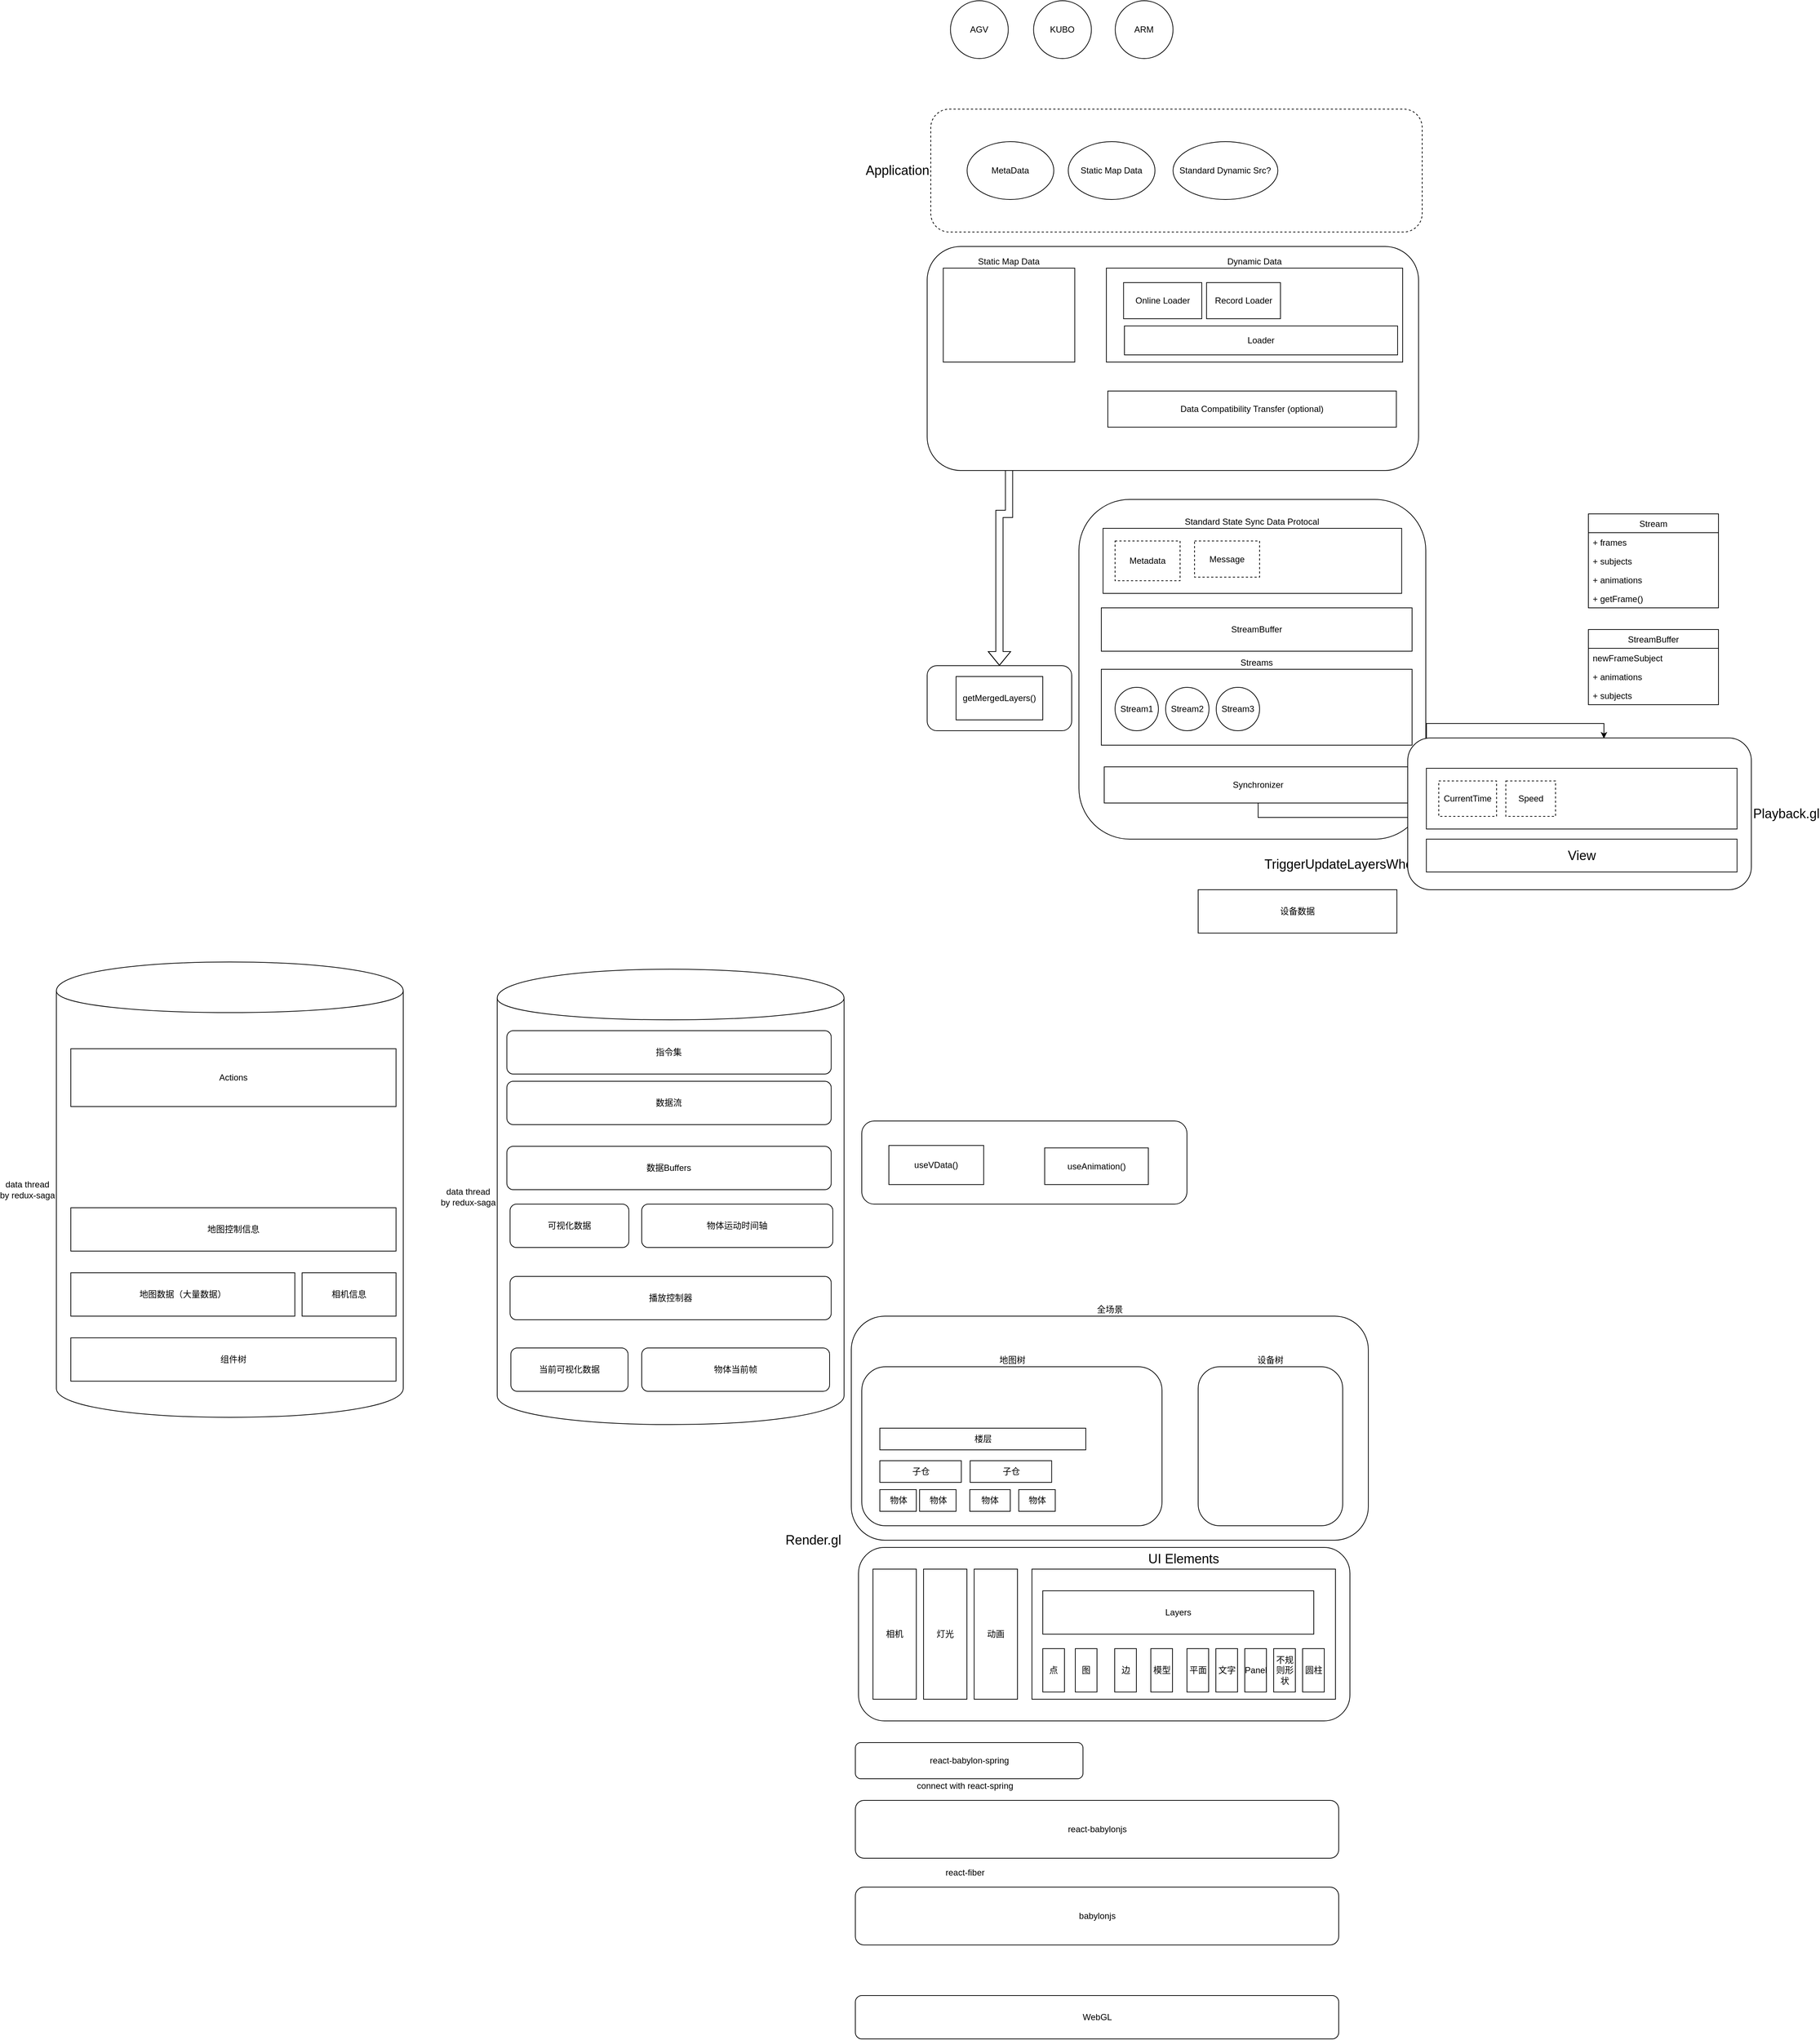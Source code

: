 <mxfile version="12.9.3" type="github">
  <diagram id="kbm905aHLV5Dr9nUJAch" name="Page-1">
    <mxGraphModel dx="3146" dy="3323" grid="1" gridSize="10" guides="1" tooltips="1" connect="1" arrows="1" fold="1" page="1" pageScale="1" pageWidth="827" pageHeight="1169" math="0" shadow="0">
      <root>
        <mxCell id="0" />
        <mxCell id="1" parent="0" />
        <mxCell id="G_mRowMAx6_Zk3fWA19y-164" value="全场景" style="rounded=1;whiteSpace=wrap;html=1;labelPosition=center;verticalLabelPosition=top;align=center;verticalAlign=bottom;" vertex="1" parent="1">
          <mxGeometry x="-420" y="260" width="715.5" height="310" as="geometry" />
        </mxCell>
        <mxCell id="Kp7RcIrqSu2gTxTqtwUE-9" value="" style="rounded=1;whiteSpace=wrap;html=1;" parent="1" vertex="1">
          <mxGeometry x="-105" y="-870" width="480" height="470" as="geometry" />
        </mxCell>
        <mxCell id="Kp7RcIrqSu2gTxTqtwUE-10" value="Dynamic data.gl" style="text;html=1;strokeColor=none;fillColor=none;align=center;verticalAlign=middle;whiteSpace=wrap;rounded=0;fontSize=18;" parent="1" vertex="1">
          <mxGeometry x="398" y="-520" width="40" height="20" as="geometry" />
        </mxCell>
        <mxCell id="Kp7RcIrqSu2gTxTqtwUE-131" style="edgeStyle=orthogonalEdgeStyle;rounded=0;orthogonalLoop=1;jettySize=auto;html=1;entryX=0.571;entryY=0.004;entryDx=0;entryDy=0;entryPerimeter=0;fontSize=12;" parent="1" source="Kp7RcIrqSu2gTxTqtwUE-38" target="Kp7RcIrqSu2gTxTqtwUE-13" edge="1">
          <mxGeometry relative="1" as="geometry" />
        </mxCell>
        <mxCell id="Kp7RcIrqSu2gTxTqtwUE-38" value="Synchronizer" style="rounded=0;whiteSpace=wrap;html=1;fillColor=#ffffff;fontSize=12;labelPosition=center;verticalLabelPosition=middle;align=center;verticalAlign=middle;" parent="1" vertex="1">
          <mxGeometry x="-70" y="-500" width="426" height="50" as="geometry" />
        </mxCell>
        <mxCell id="Kp7RcIrqSu2gTxTqtwUE-41" value="StreamBuffer" style="rounded=0;whiteSpace=wrap;html=1;fillColor=#ffffff;fontSize=12;" parent="1" vertex="1">
          <mxGeometry x="-74" y="-720" width="430" height="60" as="geometry" />
        </mxCell>
        <mxCell id="Kp7RcIrqSu2gTxTqtwUE-62" style="edgeStyle=orthogonalEdgeStyle;shape=flexArrow;rounded=0;orthogonalLoop=1;jettySize=auto;html=1;entryX=0.5;entryY=0;entryDx=0;entryDy=0;fontSize=18;" parent="1" source="Kp7RcIrqSu2gTxTqtwUE-49" target="Kp7RcIrqSu2gTxTqtwUE-61" edge="1">
          <mxGeometry relative="1" as="geometry" />
        </mxCell>
        <mxCell id="Kp7RcIrqSu2gTxTqtwUE-61" value="" style="rounded=1;whiteSpace=wrap;html=1;fillColor=#ffffff;fontSize=18;" parent="1" vertex="1">
          <mxGeometry x="-315" y="-640" width="200" height="90" as="geometry" />
        </mxCell>
        <mxCell id="Kp7RcIrqSu2gTxTqtwUE-65" value="getMergedLayers()" style="rounded=0;whiteSpace=wrap;html=1;fillColor=#ffffff;fontSize=12;" parent="1" vertex="1">
          <mxGeometry x="-275" y="-625" width="120" height="60" as="geometry" />
        </mxCell>
        <mxCell id="Kp7RcIrqSu2gTxTqtwUE-127" value="TriggerUpdateLayersWhenKeyFrames" style="text;html=1;align=center;verticalAlign=middle;resizable=0;points=[];autosize=1;fontSize=18;" parent="1" vertex="1">
          <mxGeometry x="145" y="-380" width="320" height="30" as="geometry" />
        </mxCell>
        <mxCell id="UeCTLoyQdsgvgEPBuvyG-5" value="AGV" style="ellipse;whiteSpace=wrap;html=1;aspect=fixed;" parent="1" vertex="1">
          <mxGeometry x="-282.75" y="-1560" width="80" height="80" as="geometry" />
        </mxCell>
        <mxCell id="UeCTLoyQdsgvgEPBuvyG-6" value="KUBO" style="ellipse;whiteSpace=wrap;html=1;aspect=fixed;" parent="1" vertex="1">
          <mxGeometry x="-167.75" y="-1560" width="80" height="80" as="geometry" />
        </mxCell>
        <mxCell id="UeCTLoyQdsgvgEPBuvyG-7" value="ARM" style="ellipse;whiteSpace=wrap;html=1;aspect=fixed;" parent="1" vertex="1">
          <mxGeometry x="-54.75" y="-1560" width="80" height="80" as="geometry" />
        </mxCell>
        <mxCell id="UeCTLoyQdsgvgEPBuvyG-11" value="" style="group" parent="1" vertex="1" connectable="0">
          <mxGeometry x="-310" y="-1410" width="680" height="170" as="geometry" />
        </mxCell>
        <mxCell id="Kp7RcIrqSu2gTxTqtwUE-89" value="Application" style="rounded=1;whiteSpace=wrap;html=1;dashed=1;fillColor=#ffffff;fontSize=18;labelPosition=left;verticalLabelPosition=middle;align=right;verticalAlign=middle;" parent="UeCTLoyQdsgvgEPBuvyG-11" vertex="1">
          <mxGeometry width="680" height="170" as="geometry" />
        </mxCell>
        <mxCell id="Kp7RcIrqSu2gTxTqtwUE-139" value="MetaData" style="ellipse;whiteSpace=wrap;html=1;fillColor=#ffffff;fontSize=12;" parent="UeCTLoyQdsgvgEPBuvyG-11" vertex="1">
          <mxGeometry x="50.25" y="45" width="120" height="80" as="geometry" />
        </mxCell>
        <mxCell id="Kp7RcIrqSu2gTxTqtwUE-140" value="Static Map Data" style="ellipse;whiteSpace=wrap;html=1;fillColor=#ffffff;fontSize=12;" parent="UeCTLoyQdsgvgEPBuvyG-11" vertex="1">
          <mxGeometry x="190.25" y="45" width="120" height="80" as="geometry" />
        </mxCell>
        <mxCell id="Kp7RcIrqSu2gTxTqtwUE-141" value="Standard Dynamic Src?" style="ellipse;whiteSpace=wrap;html=1;fillColor=#ffffff;fontSize=12;" parent="UeCTLoyQdsgvgEPBuvyG-11" vertex="1">
          <mxGeometry x="335.25" y="45" width="145" height="80" as="geometry" />
        </mxCell>
        <mxCell id="UeCTLoyQdsgvgEPBuvyG-12" value="" style="group" parent="1" vertex="1" connectable="0">
          <mxGeometry x="-410" y="-1220" width="775" height="310" as="geometry" />
        </mxCell>
        <mxCell id="Kp7RcIrqSu2gTxTqtwUE-11" value="" style="rounded=1;whiteSpace=wrap;html=1;" parent="UeCTLoyQdsgvgEPBuvyG-12" vertex="1">
          <mxGeometry x="95" width="680" height="310" as="geometry" />
        </mxCell>
        <mxCell id="Kp7RcIrqSu2gTxTqtwUE-49" value="Static Map Data" style="rounded=0;whiteSpace=wrap;html=1;fillColor=#ffffff;fontSize=12;labelPosition=center;verticalLabelPosition=top;align=center;verticalAlign=bottom;" parent="UeCTLoyQdsgvgEPBuvyG-12" vertex="1">
          <mxGeometry x="117.25" y="30" width="182" height="130" as="geometry" />
        </mxCell>
        <mxCell id="Kp7RcIrqSu2gTxTqtwUE-130" value="Data Compatibility Transfer (optional)" style="rounded=0;whiteSpace=wrap;html=1;fillColor=#ffffff;fontSize=12;" parent="UeCTLoyQdsgvgEPBuvyG-12" vertex="1">
          <mxGeometry x="345" y="200" width="399.25" height="50" as="geometry" />
        </mxCell>
        <mxCell id="UeCTLoyQdsgvgEPBuvyG-8" value="" style="group" parent="UeCTLoyQdsgvgEPBuvyG-12" vertex="1" connectable="0">
          <mxGeometry x="343" y="30" width="410" height="130" as="geometry" />
        </mxCell>
        <mxCell id="Kp7RcIrqSu2gTxTqtwUE-50" value="Dynamic Data&lt;br&gt;" style="rounded=0;whiteSpace=wrap;html=1;fillColor=#ffffff;fontSize=12;labelPosition=center;verticalLabelPosition=top;align=center;verticalAlign=bottom;" parent="UeCTLoyQdsgvgEPBuvyG-8" vertex="1">
          <mxGeometry width="410" height="130" as="geometry" />
        </mxCell>
        <mxCell id="Kp7RcIrqSu2gTxTqtwUE-74" value="Online Loader" style="rounded=0;whiteSpace=wrap;html=1;fillColor=#ffffff;fontSize=12;" parent="UeCTLoyQdsgvgEPBuvyG-8" vertex="1">
          <mxGeometry x="23.75" y="20" width="108.25" height="50" as="geometry" />
        </mxCell>
        <mxCell id="Kp7RcIrqSu2gTxTqtwUE-75" value="Record Loader" style="rounded=0;whiteSpace=wrap;html=1;fillColor=#ffffff;fontSize=12;" parent="UeCTLoyQdsgvgEPBuvyG-8" vertex="1">
          <mxGeometry x="138.63" y="20" width="102.25" height="50" as="geometry" />
        </mxCell>
        <mxCell id="Kp7RcIrqSu2gTxTqtwUE-81" value="Loader" style="rounded=0;whiteSpace=wrap;html=1;fillColor=#ffffff;fontSize=12;" parent="UeCTLoyQdsgvgEPBuvyG-8" vertex="1">
          <mxGeometry x="25" y="80" width="378" height="40" as="geometry" />
        </mxCell>
        <mxCell id="UeCTLoyQdsgvgEPBuvyG-13" value="" style="group" parent="1" vertex="1" connectable="0">
          <mxGeometry x="-71.62" y="-830" width="413.25" height="90" as="geometry" />
        </mxCell>
        <mxCell id="UeCTLoyQdsgvgEPBuvyG-3" value="Standard State Sync Data Protocal" style="rounded=0;whiteSpace=wrap;html=1;fillColor=#ffffff;fontSize=12;labelPosition=center;verticalLabelPosition=top;align=center;verticalAlign=bottom;" parent="UeCTLoyQdsgvgEPBuvyG-13" vertex="1">
          <mxGeometry width="413.25" height="90" as="geometry" />
        </mxCell>
        <mxCell id="Kp7RcIrqSu2gTxTqtwUE-86" value="Metadata" style="rounded=0;whiteSpace=wrap;html=1;fillColor=#ffffff;fontSize=12;dashed=1;" parent="UeCTLoyQdsgvgEPBuvyG-13" vertex="1">
          <mxGeometry x="16.62" y="17.5" width="90" height="55" as="geometry" />
        </mxCell>
        <mxCell id="Kp7RcIrqSu2gTxTqtwUE-87" value="Message" style="rounded=0;whiteSpace=wrap;html=1;dashed=1;fillColor=#ffffff;fontSize=12;labelPosition=center;verticalLabelPosition=middle;align=center;verticalAlign=middle;" parent="UeCTLoyQdsgvgEPBuvyG-13" vertex="1">
          <mxGeometry x="126.62" y="17.5" width="90" height="50" as="geometry" />
        </mxCell>
        <mxCell id="UeCTLoyQdsgvgEPBuvyG-14" value="Streams" style="rounded=0;whiteSpace=wrap;html=1;fillColor=#ffffff;fontSize=12;labelPosition=center;verticalLabelPosition=top;align=center;verticalAlign=bottom;" parent="1" vertex="1">
          <mxGeometry x="-74" y="-635" width="430" height="105" as="geometry" />
        </mxCell>
        <mxCell id="UeCTLoyQdsgvgEPBuvyG-15" value="Stream1" style="ellipse;whiteSpace=wrap;html=1;aspect=fixed;" parent="1" vertex="1">
          <mxGeometry x="-55" y="-610" width="60" height="60" as="geometry" />
        </mxCell>
        <mxCell id="UeCTLoyQdsgvgEPBuvyG-16" value="Stream2" style="ellipse;whiteSpace=wrap;html=1;aspect=fixed;" parent="1" vertex="1">
          <mxGeometry x="15" y="-610" width="60" height="60" as="geometry" />
        </mxCell>
        <mxCell id="UeCTLoyQdsgvgEPBuvyG-17" value="Stream3" style="ellipse;whiteSpace=wrap;html=1;aspect=fixed;" parent="1" vertex="1">
          <mxGeometry x="85" y="-610" width="60" height="60" as="geometry" />
        </mxCell>
        <mxCell id="UeCTLoyQdsgvgEPBuvyG-18" value="" style="group" parent="1" vertex="1" connectable="0">
          <mxGeometry x="350" y="-540" width="475.5" height="210" as="geometry" />
        </mxCell>
        <mxCell id="Kp7RcIrqSu2gTxTqtwUE-13" value="Playback.gl" style="rounded=1;whiteSpace=wrap;html=1;labelPosition=right;verticalLabelPosition=middle;align=left;verticalAlign=middle;fontSize=18;" parent="UeCTLoyQdsgvgEPBuvyG-18" vertex="1">
          <mxGeometry width="475.5" height="210" as="geometry" />
        </mxCell>
        <mxCell id="Kp7RcIrqSu2gTxTqtwUE-124" value="View" style="rounded=0;whiteSpace=wrap;html=1;fillColor=#ffffff;fontSize=18;" parent="UeCTLoyQdsgvgEPBuvyG-18" vertex="1">
          <mxGeometry x="25.75" y="140" width="430" height="45.5" as="geometry" />
        </mxCell>
        <mxCell id="Kp7RcIrqSu2gTxTqtwUE-138" value="" style="group;labelPosition=center;verticalLabelPosition=top;align=center;verticalAlign=bottom;" parent="UeCTLoyQdsgvgEPBuvyG-18" vertex="1" connectable="0">
          <mxGeometry x="25.75" y="42" width="430" height="84" as="geometry" />
        </mxCell>
        <mxCell id="Kp7RcIrqSu2gTxTqtwUE-134" value="" style="rounded=0;whiteSpace=wrap;html=1;fillColor=#ffffff;fontSize=12;" parent="Kp7RcIrqSu2gTxTqtwUE-138" vertex="1">
          <mxGeometry width="430" height="84" as="geometry" />
        </mxCell>
        <mxCell id="Kp7RcIrqSu2gTxTqtwUE-137" value="" style="group" parent="Kp7RcIrqSu2gTxTqtwUE-138" vertex="1" connectable="0">
          <mxGeometry x="17.2" y="17.5" width="147.92" height="49" as="geometry" />
        </mxCell>
        <mxCell id="Kp7RcIrqSu2gTxTqtwUE-135" value="CurrentTime" style="rounded=0;whiteSpace=wrap;html=1;fillColor=#ffffff;fontSize=12;dashed=1;" parent="Kp7RcIrqSu2gTxTqtwUE-137" vertex="1">
          <mxGeometry width="80" height="49" as="geometry" />
        </mxCell>
        <mxCell id="Kp7RcIrqSu2gTxTqtwUE-136" value="Speed" style="rounded=0;whiteSpace=wrap;html=1;fillColor=#ffffff;fontSize=12;dashed=1;" parent="Kp7RcIrqSu2gTxTqtwUE-138" vertex="1">
          <mxGeometry x="110" y="17.5" width="68.8" height="49" as="geometry" />
        </mxCell>
        <mxCell id="UeCTLoyQdsgvgEPBuvyG-19" value="" style="group" parent="1" vertex="1" connectable="0">
          <mxGeometry x="-490" y="510" width="760" height="310" as="geometry" />
        </mxCell>
        <mxCell id="Kp7RcIrqSu2gTxTqtwUE-7" value="" style="rounded=1;whiteSpace=wrap;html=1;" parent="UeCTLoyQdsgvgEPBuvyG-19" vertex="1">
          <mxGeometry x="80" y="70" width="680" height="240" as="geometry" />
        </mxCell>
        <mxCell id="Kp7RcIrqSu2gTxTqtwUE-8" value="Render.gl" style="text;html=1;strokeColor=none;fillColor=none;align=center;verticalAlign=middle;whiteSpace=wrap;rounded=0;fontSize=18;" parent="UeCTLoyQdsgvgEPBuvyG-19" vertex="1">
          <mxGeometry y="50" width="35" height="20" as="geometry" />
        </mxCell>
        <mxCell id="Kp7RcIrqSu2gTxTqtwUE-17" value="相机" style="rounded=0;whiteSpace=wrap;html=1;fontSize=12;" parent="UeCTLoyQdsgvgEPBuvyG-19" vertex="1">
          <mxGeometry x="100" y="100" width="60" height="180" as="geometry" />
        </mxCell>
        <mxCell id="Kp7RcIrqSu2gTxTqtwUE-18" value="灯光" style="rounded=0;whiteSpace=wrap;html=1;fontSize=12;" parent="UeCTLoyQdsgvgEPBuvyG-19" vertex="1">
          <mxGeometry x="170" y="100" width="60" height="180" as="geometry" />
        </mxCell>
        <mxCell id="Kp7RcIrqSu2gTxTqtwUE-21" value="UI Elements" style="rounded=0;whiteSpace=wrap;html=1;fontSize=18;labelPosition=center;verticalLabelPosition=top;align=center;verticalAlign=bottom;" parent="UeCTLoyQdsgvgEPBuvyG-19" vertex="1">
          <mxGeometry x="320" y="100" width="420" height="180" as="geometry" />
        </mxCell>
        <mxCell id="Kp7RcIrqSu2gTxTqtwUE-28" value="图" style="rounded=0;whiteSpace=wrap;html=1;fontSize=12;" parent="UeCTLoyQdsgvgEPBuvyG-19" vertex="1">
          <mxGeometry x="380" y="210" width="30" height="60" as="geometry" />
        </mxCell>
        <mxCell id="Kp7RcIrqSu2gTxTqtwUE-29" value="边" style="rounded=0;whiteSpace=wrap;html=1;fontSize=12;" parent="UeCTLoyQdsgvgEPBuvyG-19" vertex="1">
          <mxGeometry x="434.5" y="210" width="30" height="60" as="geometry" />
        </mxCell>
        <mxCell id="Kp7RcIrqSu2gTxTqtwUE-32" value="模型" style="rounded=0;whiteSpace=wrap;html=1;fontSize=12;" parent="UeCTLoyQdsgvgEPBuvyG-19" vertex="1">
          <mxGeometry x="484.5" y="210" width="30" height="60" as="geometry" />
        </mxCell>
        <mxCell id="Kp7RcIrqSu2gTxTqtwUE-37" value="点" style="rounded=0;whiteSpace=wrap;html=1;fontSize=12;" parent="UeCTLoyQdsgvgEPBuvyG-19" vertex="1">
          <mxGeometry x="335" y="210" width="30" height="60" as="geometry" />
        </mxCell>
        <mxCell id="Kp7RcIrqSu2gTxTqtwUE-111" value="动画" style="rounded=0;whiteSpace=wrap;html=1;fontSize=12;" parent="UeCTLoyQdsgvgEPBuvyG-19" vertex="1">
          <mxGeometry x="240" y="100" width="60" height="180" as="geometry" />
        </mxCell>
        <mxCell id="G_mRowMAx6_Zk3fWA19y-62" value="平面" style="rounded=0;whiteSpace=wrap;html=1;fontSize=12;" vertex="1" parent="UeCTLoyQdsgvgEPBuvyG-19">
          <mxGeometry x="534.5" y="210" width="30" height="60" as="geometry" />
        </mxCell>
        <mxCell id="G_mRowMAx6_Zk3fWA19y-63" value="文字" style="rounded=0;whiteSpace=wrap;html=1;fontSize=12;" vertex="1" parent="UeCTLoyQdsgvgEPBuvyG-19">
          <mxGeometry x="574.5" y="210" width="30" height="60" as="geometry" />
        </mxCell>
        <mxCell id="G_mRowMAx6_Zk3fWA19y-81" value="Panel" style="rounded=0;whiteSpace=wrap;html=1;fontSize=12;" vertex="1" parent="UeCTLoyQdsgvgEPBuvyG-19">
          <mxGeometry x="614.5" y="210" width="30" height="60" as="geometry" />
        </mxCell>
        <mxCell id="G_mRowMAx6_Zk3fWA19y-82" value="不规则形状" style="rounded=0;whiteSpace=wrap;html=1;fontSize=12;" vertex="1" parent="UeCTLoyQdsgvgEPBuvyG-19">
          <mxGeometry x="654.5" y="210" width="30" height="60" as="geometry" />
        </mxCell>
        <mxCell id="G_mRowMAx6_Zk3fWA19y-86" value="Layers" style="rounded=0;whiteSpace=wrap;html=1;fontSize=12;" vertex="1" parent="UeCTLoyQdsgvgEPBuvyG-19">
          <mxGeometry x="335" y="130" width="375" height="60" as="geometry" />
        </mxCell>
        <mxCell id="G_mRowMAx6_Zk3fWA19y-106" value="圆柱" style="rounded=0;whiteSpace=wrap;html=1;fontSize=12;" vertex="1" parent="UeCTLoyQdsgvgEPBuvyG-19">
          <mxGeometry x="694.5" y="210" width="30" height="60" as="geometry" />
        </mxCell>
        <mxCell id="UeCTLoyQdsgvgEPBuvyG-20" value="Stream" style="swimlane;fontStyle=0;childLayout=stackLayout;horizontal=1;startSize=26;fillColor=none;horizontalStack=0;resizeParent=1;resizeParentMax=0;resizeLast=0;collapsible=1;marginBottom=0;" parent="1" vertex="1">
          <mxGeometry x="600" y="-850" width="180" height="130" as="geometry" />
        </mxCell>
        <mxCell id="UeCTLoyQdsgvgEPBuvyG-21" value="+ frames&#xa;" style="text;strokeColor=none;fillColor=none;align=left;verticalAlign=top;spacingLeft=4;spacingRight=4;overflow=hidden;rotatable=0;points=[[0,0.5],[1,0.5]];portConstraint=eastwest;" parent="UeCTLoyQdsgvgEPBuvyG-20" vertex="1">
          <mxGeometry y="26" width="180" height="26" as="geometry" />
        </mxCell>
        <mxCell id="UeCTLoyQdsgvgEPBuvyG-32" value="+ subjects" style="text;strokeColor=none;fillColor=none;align=left;verticalAlign=top;spacingLeft=4;spacingRight=4;overflow=hidden;rotatable=0;points=[[0,0.5],[1,0.5]];portConstraint=eastwest;" parent="UeCTLoyQdsgvgEPBuvyG-20" vertex="1">
          <mxGeometry y="52" width="180" height="26" as="geometry" />
        </mxCell>
        <mxCell id="UeCTLoyQdsgvgEPBuvyG-22" value="+ animations" style="text;strokeColor=none;fillColor=none;align=left;verticalAlign=top;spacingLeft=4;spacingRight=4;overflow=hidden;rotatable=0;points=[[0,0.5],[1,0.5]];portConstraint=eastwest;" parent="UeCTLoyQdsgvgEPBuvyG-20" vertex="1">
          <mxGeometry y="78" width="180" height="26" as="geometry" />
        </mxCell>
        <mxCell id="UeCTLoyQdsgvgEPBuvyG-27" value="+ getFrame()" style="text;strokeColor=none;fillColor=none;align=left;verticalAlign=top;spacingLeft=4;spacingRight=4;overflow=hidden;rotatable=0;points=[[0,0.5],[1,0.5]];portConstraint=eastwest;" parent="UeCTLoyQdsgvgEPBuvyG-20" vertex="1">
          <mxGeometry y="104" width="180" height="26" as="geometry" />
        </mxCell>
        <mxCell id="UeCTLoyQdsgvgEPBuvyG-28" value="StreamBuffer" style="swimlane;fontStyle=0;childLayout=stackLayout;horizontal=1;startSize=26;fillColor=none;horizontalStack=0;resizeParent=1;resizeParentMax=0;resizeLast=0;collapsible=1;marginBottom=0;" parent="1" vertex="1">
          <mxGeometry x="600" y="-690" width="180" height="104" as="geometry" />
        </mxCell>
        <mxCell id="UeCTLoyQdsgvgEPBuvyG-29" value="newFrameSubject" style="text;strokeColor=none;fillColor=none;align=left;verticalAlign=top;spacingLeft=4;spacingRight=4;overflow=hidden;rotatable=0;points=[[0,0.5],[1,0.5]];portConstraint=eastwest;" parent="UeCTLoyQdsgvgEPBuvyG-28" vertex="1">
          <mxGeometry y="26" width="180" height="26" as="geometry" />
        </mxCell>
        <mxCell id="UeCTLoyQdsgvgEPBuvyG-30" value="+ animations" style="text;strokeColor=none;fillColor=none;align=left;verticalAlign=top;spacingLeft=4;spacingRight=4;overflow=hidden;rotatable=0;points=[[0,0.5],[1,0.5]];portConstraint=eastwest;" parent="UeCTLoyQdsgvgEPBuvyG-28" vertex="1">
          <mxGeometry y="52" width="180" height="26" as="geometry" />
        </mxCell>
        <mxCell id="UeCTLoyQdsgvgEPBuvyG-31" value="+ subjects" style="text;strokeColor=none;fillColor=none;align=left;verticalAlign=top;spacingLeft=4;spacingRight=4;overflow=hidden;rotatable=0;points=[[0,0.5],[1,0.5]];portConstraint=eastwest;" parent="UeCTLoyQdsgvgEPBuvyG-28" vertex="1">
          <mxGeometry y="78" width="180" height="26" as="geometry" />
        </mxCell>
        <mxCell id="G_mRowMAx6_Zk3fWA19y-39" value="react-babylonjs" style="rounded=1;whiteSpace=wrap;html=1;" vertex="1" parent="1">
          <mxGeometry x="-414.37" y="930" width="668.87" height="80" as="geometry" />
        </mxCell>
        <mxCell id="G_mRowMAx6_Zk3fWA19y-40" value="react-babylon-spring" style="rounded=1;whiteSpace=wrap;html=1;" vertex="1" parent="1">
          <mxGeometry x="-414.37" y="850" width="315" height="50" as="geometry" />
        </mxCell>
        <mxCell id="G_mRowMAx6_Zk3fWA19y-41" value="babylonjs" style="rounded=1;whiteSpace=wrap;html=1;" vertex="1" parent="1">
          <mxGeometry x="-414.37" y="1050" width="668.87" height="80" as="geometry" />
        </mxCell>
        <mxCell id="G_mRowMAx6_Zk3fWA19y-43" value="WebGL" style="rounded=1;whiteSpace=wrap;html=1;" vertex="1" parent="1">
          <mxGeometry x="-414.37" y="1200" width="668.87" height="60" as="geometry" />
        </mxCell>
        <mxCell id="G_mRowMAx6_Zk3fWA19y-64" value="react-fiber" style="text;html=1;align=center;verticalAlign=middle;resizable=0;points=[];autosize=1;" vertex="1" parent="1">
          <mxGeometry x="-298.25" y="1020" width="70" height="20" as="geometry" />
        </mxCell>
        <mxCell id="G_mRowMAx6_Zk3fWA19y-85" value="connect with react-spring" style="text;html=1;align=center;verticalAlign=middle;resizable=0;points=[];autosize=1;" vertex="1" parent="1">
          <mxGeometry x="-338.25" y="900" width="150" height="20" as="geometry" />
        </mxCell>
        <mxCell id="G_mRowMAx6_Zk3fWA19y-111" value="设备树" style="rounded=1;whiteSpace=wrap;html=1;labelPosition=center;verticalLabelPosition=top;align=center;verticalAlign=bottom;" vertex="1" parent="1">
          <mxGeometry x="60" y="330" width="200" height="220" as="geometry" />
        </mxCell>
        <mxCell id="G_mRowMAx6_Zk3fWA19y-112" value="设备数据" style="rounded=0;whiteSpace=wrap;html=1;fontSize=12;" vertex="1" parent="1">
          <mxGeometry x="60" y="-330" width="275" height="60" as="geometry" />
        </mxCell>
        <mxCell id="G_mRowMAx6_Zk3fWA19y-153" value="" style="group" vertex="1" connectable="0" parent="1">
          <mxGeometry x="-1520" y="-230" width="480" height="630" as="geometry" />
        </mxCell>
        <mxCell id="G_mRowMAx6_Zk3fWA19y-114" value="&lt;div style=&quot;text-align: center&quot;&gt;&lt;span&gt;data thread&lt;/span&gt;&lt;/div&gt;&lt;div style=&quot;text-align: center&quot;&gt;&lt;span&gt;by redux-saga&lt;/span&gt;&lt;/div&gt;" style="shape=cylinder;whiteSpace=wrap;html=1;boundedLbl=1;backgroundOutline=1;labelPosition=left;verticalLabelPosition=middle;align=right;verticalAlign=middle;" vertex="1" parent="G_mRowMAx6_Zk3fWA19y-153">
          <mxGeometry width="480" height="630" as="geometry" />
        </mxCell>
        <mxCell id="G_mRowMAx6_Zk3fWA19y-110" value="地图数据（大量数据）" style="rounded=0;whiteSpace=wrap;html=1;fontSize=12;" vertex="1" parent="G_mRowMAx6_Zk3fWA19y-153">
          <mxGeometry x="20" y="430" width="310" height="60" as="geometry" />
        </mxCell>
        <mxCell id="G_mRowMAx6_Zk3fWA19y-117" value="组件树" style="rounded=0;whiteSpace=wrap;html=1;fontSize=12;" vertex="1" parent="G_mRowMAx6_Zk3fWA19y-153">
          <mxGeometry x="20" y="520" width="450" height="60" as="geometry" />
        </mxCell>
        <mxCell id="G_mRowMAx6_Zk3fWA19y-119" value="Actions" style="rounded=0;whiteSpace=wrap;html=1;" vertex="1" parent="G_mRowMAx6_Zk3fWA19y-153">
          <mxGeometry x="20" y="120" width="450" height="80" as="geometry" />
        </mxCell>
        <mxCell id="G_mRowMAx6_Zk3fWA19y-120" value="相机信息" style="rounded=0;whiteSpace=wrap;html=1;fontSize=12;" vertex="1" parent="G_mRowMAx6_Zk3fWA19y-153">
          <mxGeometry x="340" y="430" width="130" height="60" as="geometry" />
        </mxCell>
        <mxCell id="G_mRowMAx6_Zk3fWA19y-121" value="地图控制信息" style="rounded=0;whiteSpace=wrap;html=1;fontSize=12;" vertex="1" parent="G_mRowMAx6_Zk3fWA19y-153">
          <mxGeometry x="20" y="340" width="450" height="60" as="geometry" />
        </mxCell>
        <mxCell id="G_mRowMAx6_Zk3fWA19y-154" value="" style="group" vertex="1" connectable="0" parent="1">
          <mxGeometry x="-910" y="-220" width="480" height="630" as="geometry" />
        </mxCell>
        <mxCell id="G_mRowMAx6_Zk3fWA19y-127" value="&lt;div style=&quot;text-align: center&quot;&gt;&lt;span&gt;data thread&lt;/span&gt;&lt;/div&gt;&lt;div style=&quot;text-align: center&quot;&gt;&lt;span&gt;by redux-saga&lt;/span&gt;&lt;/div&gt;" style="shape=cylinder;whiteSpace=wrap;html=1;boundedLbl=1;backgroundOutline=1;labelPosition=left;verticalLabelPosition=middle;align=right;verticalAlign=middle;" vertex="1" parent="G_mRowMAx6_Zk3fWA19y-154">
          <mxGeometry width="480" height="630" as="geometry" />
        </mxCell>
        <mxCell id="G_mRowMAx6_Zk3fWA19y-128" value="数据流" style="rounded=1;whiteSpace=wrap;html=1;" vertex="1" parent="G_mRowMAx6_Zk3fWA19y-154">
          <mxGeometry x="13.35" y="155" width="448.87" height="60" as="geometry" />
        </mxCell>
        <mxCell id="G_mRowMAx6_Zk3fWA19y-129" value="数据Buffers" style="rounded=1;whiteSpace=wrap;html=1;" vertex="1" parent="G_mRowMAx6_Zk3fWA19y-154">
          <mxGeometry x="13.35" y="245" width="448.87" height="60" as="geometry" />
        </mxCell>
        <mxCell id="G_mRowMAx6_Zk3fWA19y-131" value="物体运动时间轴" style="rounded=1;whiteSpace=wrap;html=1;" vertex="1" parent="G_mRowMAx6_Zk3fWA19y-154">
          <mxGeometry x="200" y="325" width="264.44" height="60" as="geometry" />
        </mxCell>
        <mxCell id="G_mRowMAx6_Zk3fWA19y-132" value="可视化数据" style="rounded=1;whiteSpace=wrap;html=1;" vertex="1" parent="G_mRowMAx6_Zk3fWA19y-154">
          <mxGeometry x="17.79" y="325" width="164.43" height="60" as="geometry" />
        </mxCell>
        <mxCell id="G_mRowMAx6_Zk3fWA19y-135" value="播放控制器" style="rounded=1;whiteSpace=wrap;html=1;" vertex="1" parent="G_mRowMAx6_Zk3fWA19y-154">
          <mxGeometry x="17.79" y="425" width="444.43" height="60" as="geometry" />
        </mxCell>
        <mxCell id="G_mRowMAx6_Zk3fWA19y-136" value="当前可视化数据" style="rounded=1;whiteSpace=wrap;html=1;" vertex="1" parent="G_mRowMAx6_Zk3fWA19y-154">
          <mxGeometry x="18.9" y="524" width="162.21" height="60" as="geometry" />
        </mxCell>
        <mxCell id="G_mRowMAx6_Zk3fWA19y-137" value="物体当前帧" style="rounded=1;whiteSpace=wrap;html=1;" vertex="1" parent="G_mRowMAx6_Zk3fWA19y-154">
          <mxGeometry x="200" y="524" width="260" height="60" as="geometry" />
        </mxCell>
        <mxCell id="G_mRowMAx6_Zk3fWA19y-138" value="指令集" style="rounded=1;whiteSpace=wrap;html=1;" vertex="1" parent="G_mRowMAx6_Zk3fWA19y-154">
          <mxGeometry x="13.35" y="85" width="448.87" height="60" as="geometry" />
        </mxCell>
        <mxCell id="G_mRowMAx6_Zk3fWA19y-155" value="Hooks" style="group" vertex="1" connectable="0" parent="1">
          <mxGeometry x="-405.5" y="-10" width="450" height="115" as="geometry" />
        </mxCell>
        <mxCell id="G_mRowMAx6_Zk3fWA19y-149" value="" style="rounded=1;whiteSpace=wrap;html=1;" vertex="1" parent="G_mRowMAx6_Zk3fWA19y-155">
          <mxGeometry width="450" height="115" as="geometry" />
        </mxCell>
        <mxCell id="G_mRowMAx6_Zk3fWA19y-150" value="useAnimation()" style="rounded=0;whiteSpace=wrap;html=1;" vertex="1" parent="G_mRowMAx6_Zk3fWA19y-155">
          <mxGeometry x="253.125" y="37.206" width="143.438" height="50.735" as="geometry" />
        </mxCell>
        <mxCell id="G_mRowMAx6_Zk3fWA19y-151" value="useVData()" style="rounded=0;whiteSpace=wrap;html=1;" vertex="1" parent="G_mRowMAx6_Zk3fWA19y-155">
          <mxGeometry x="37.509" y="33.824" width="131.241" height="54.118" as="geometry" />
        </mxCell>
        <mxCell id="G_mRowMAx6_Zk3fWA19y-165" value="" style="group" vertex="1" connectable="0" parent="1">
          <mxGeometry x="-405.5" y="330" width="415.5" height="220" as="geometry" />
        </mxCell>
        <mxCell id="G_mRowMAx6_Zk3fWA19y-107" value="地图树" style="rounded=1;whiteSpace=wrap;html=1;labelPosition=center;verticalLabelPosition=top;align=center;verticalAlign=bottom;" vertex="1" parent="G_mRowMAx6_Zk3fWA19y-165">
          <mxGeometry width="415.5" height="220" as="geometry" />
        </mxCell>
        <mxCell id="Kp7RcIrqSu2gTxTqtwUE-27" value="楼层" style="rounded=0;whiteSpace=wrap;html=1;fontSize=12;" parent="G_mRowMAx6_Zk3fWA19y-165" vertex="1">
          <mxGeometry x="25" y="85" width="285" height="30" as="geometry" />
        </mxCell>
        <mxCell id="Kp7RcIrqSu2gTxTqtwUE-30" value="子仓" style="rounded=0;whiteSpace=wrap;html=1;fontSize=12;" parent="G_mRowMAx6_Zk3fWA19y-165" vertex="1">
          <mxGeometry x="25" y="130" width="112.75" height="30" as="geometry" />
        </mxCell>
        <mxCell id="G_mRowMAx6_Zk3fWA19y-113" value="子仓" style="rounded=0;whiteSpace=wrap;html=1;fontSize=12;" vertex="1" parent="G_mRowMAx6_Zk3fWA19y-165">
          <mxGeometry x="150" y="130" width="112.75" height="30" as="geometry" />
        </mxCell>
        <mxCell id="G_mRowMAx6_Zk3fWA19y-140" value="物体" style="rounded=0;whiteSpace=wrap;html=1;fontSize=12;" vertex="1" parent="G_mRowMAx6_Zk3fWA19y-165">
          <mxGeometry x="25" y="170" width="50.5" height="30" as="geometry" />
        </mxCell>
        <mxCell id="G_mRowMAx6_Zk3fWA19y-141" value="物体" style="rounded=0;whiteSpace=wrap;html=1;fontSize=12;" vertex="1" parent="G_mRowMAx6_Zk3fWA19y-165">
          <mxGeometry x="80" y="170" width="50.5" height="30" as="geometry" />
        </mxCell>
        <mxCell id="G_mRowMAx6_Zk3fWA19y-142" value="物体" style="rounded=0;whiteSpace=wrap;html=1;fontSize=12;" vertex="1" parent="G_mRowMAx6_Zk3fWA19y-165">
          <mxGeometry x="149.5" y="170" width="56" height="30" as="geometry" />
        </mxCell>
        <mxCell id="G_mRowMAx6_Zk3fWA19y-144" value="物体" style="rounded=0;whiteSpace=wrap;html=1;fontSize=12;" vertex="1" parent="G_mRowMAx6_Zk3fWA19y-165">
          <mxGeometry x="217.25" y="170" width="50.5" height="30" as="geometry" />
        </mxCell>
      </root>
    </mxGraphModel>
  </diagram>
</mxfile>

